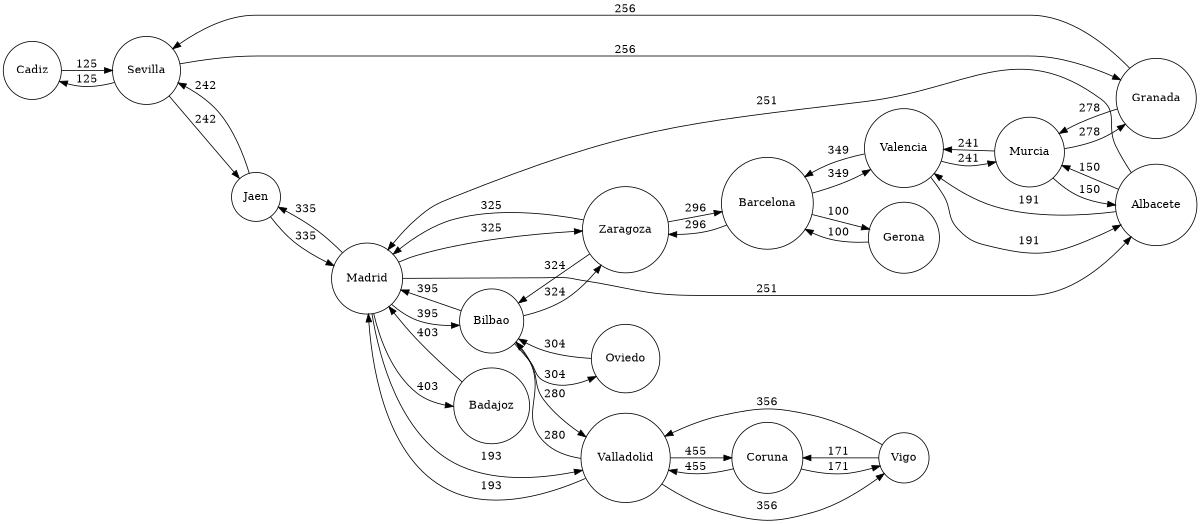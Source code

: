 digraph G {

graph [ dpi = 300 ];
rankdir=LR size="8,5"
	node [shape=circle]
"Cadiz"
"Cadiz"->"Sevilla"[label="125"]
"Sevilla"
"Sevilla"->"Cadiz"[label="125"]
"Sevilla"->"Granada"[label="256"]
"Sevilla"->"Jaen"[label="242"]
"Granada"
"Granada"->"Sevilla"[label="256"]
"Granada"->"Murcia"[label="278"]
"Jaen"
"Jaen"->"Sevilla"[label="242"]
"Jaen"->"Madrid"[label="335"]
"Murcia"
"Murcia"->"Granada"[label="278"]
"Murcia"->"Valencia"[label="241"]
"Murcia"->"Albacete"[label="150"]
"Madrid"
"Madrid"->"Jaen"[label="335"]
"Madrid"->"Albacete"[label="251"]
"Madrid"->"Zaragoza"[label="325"]
"Madrid"->"Badajoz"[label="403"]
"Madrid"->"Valladolid"[label="193"]
"Madrid"->"Bilbao"[label="395"]
"Valencia"
"Valencia"->"Murcia"[label="241"]
"Valencia"->"Albacete"[label="191"]
"Valencia"->"Barcelona"[label="349"]
"Albacete"
"Albacete"->"Murcia"[label="150"]
"Albacete"->"Valencia"[label="191"]
"Albacete"->"Madrid"[label="251"]
"Barcelona"
"Barcelona"->"Valencia"[label="349"]
"Barcelona"->"Gerona"[label="100"]
"Barcelona"->"Zaragoza"[label="296"]
"Gerona"
"Gerona"->"Barcelona"[label="100"]
"Zaragoza"
"Zaragoza"->"Barcelona"[label="296"]
"Zaragoza"->"Madrid"[label="325"]
"Zaragoza"->"Bilbao"[label="324"]
"Badajoz"
"Badajoz"->"Madrid"[label="403"]
"Valladolid"
"Valladolid"->"Madrid"[label="193"]
"Valladolid"->"Vigo"[label="356"]
"Valladolid"->"Coruna"[label="455"]
"Valladolid"->"Bilbao"[label="280"]
"Vigo"
"Vigo"->"Valladolid"[label="356"]
"Vigo"->"Coruna"[label="171"]
"Coruna"
"Coruna"->"Valladolid"[label="455"]
"Coruna"->"Vigo"[label="171"]
"Bilbao"
"Bilbao"->"Valladolid"[label="280"]
"Bilbao"->"Madrid"[label="395"]
"Bilbao"->"Zaragoza"[label="324"]
"Bilbao"->"Oviedo"[label="304"]
"Oviedo"
"Oviedo"->"Bilbao"[label="304"]


}
